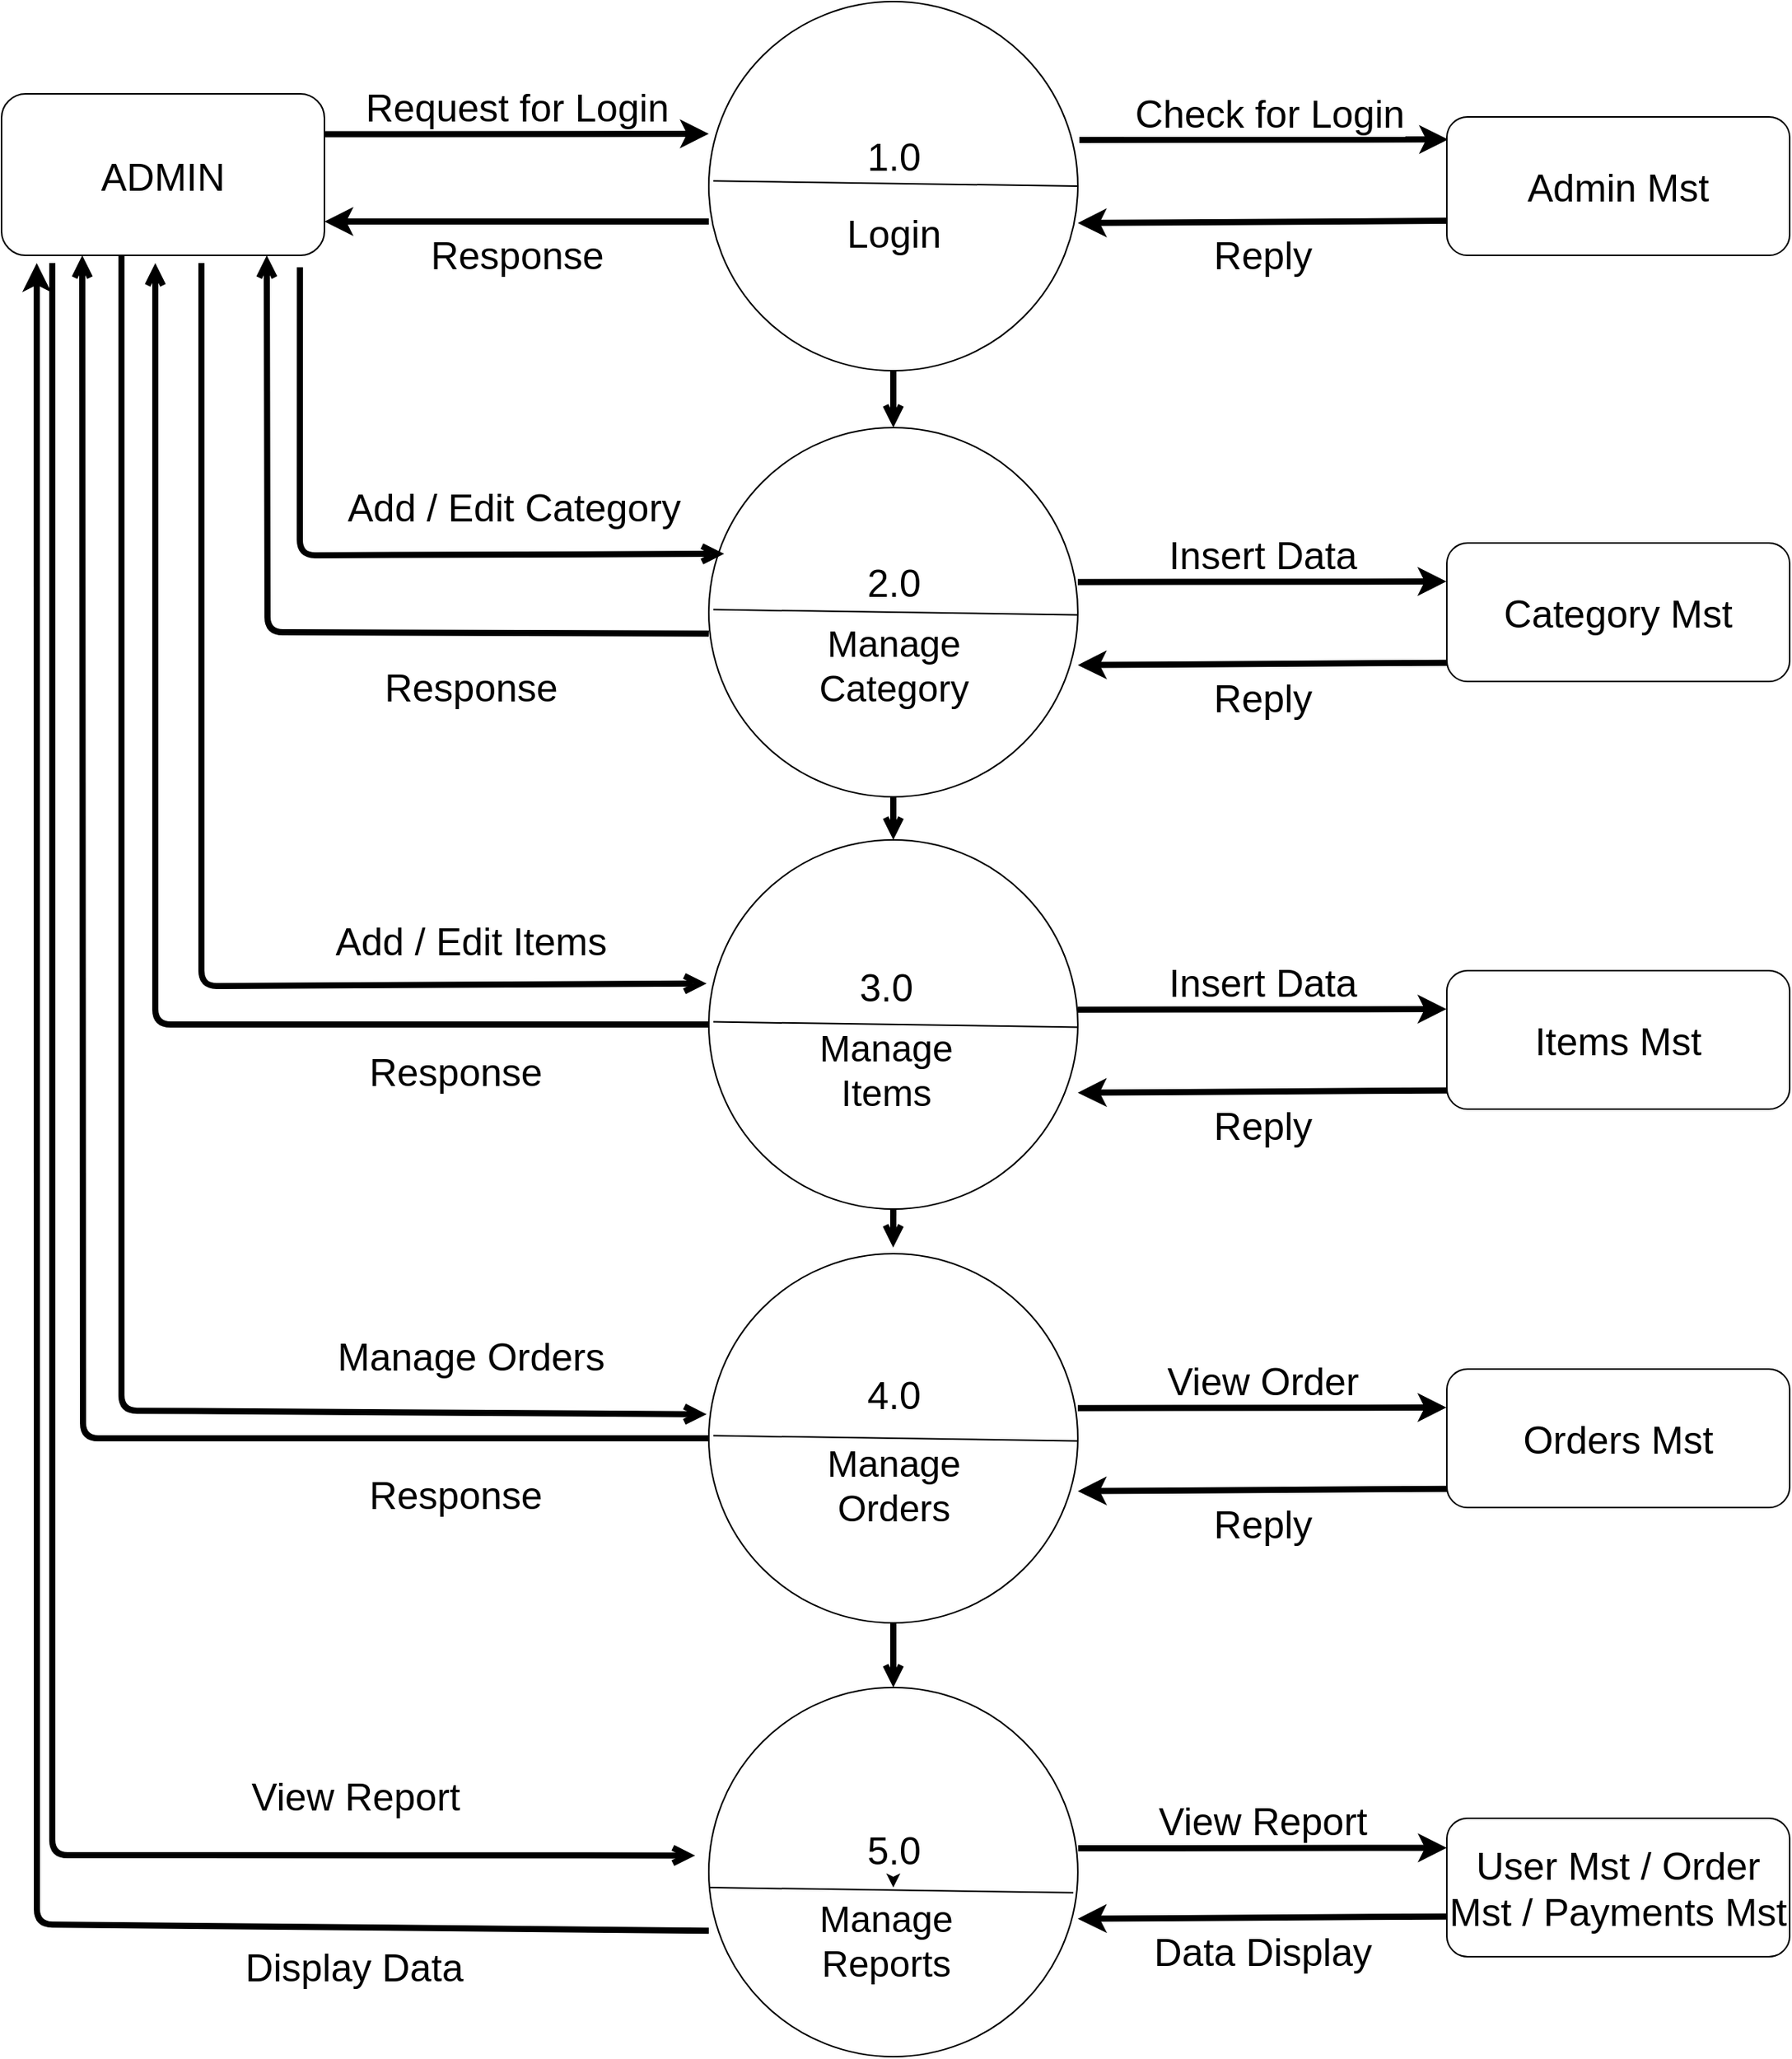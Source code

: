<mxfile>
    <diagram id="sujf4v-rWgCzgQQ87dnD" name="Page-1">
        <mxGraphModel dx="1707" dy="891" grid="1" gridSize="10" guides="1" tooltips="1" connect="1" arrows="1" fold="1" page="1" pageScale="1" pageWidth="1200" pageHeight="1920" math="0" shadow="0">
            <root>
                <mxCell id="0"/>
                <mxCell id="1" parent="0"/>
                <mxCell id="C_I8v56W9sGKnu4EjwUI-16" value="&lt;font style=&quot;font-size: 25px&quot;&gt;&amp;nbsp;Check for Login&lt;/font&gt;" style="edgeStyle=none;html=1;exitX=1;exitY=0.5;exitDx=0;exitDy=0;entryX=-0.001;entryY=0.163;entryDx=0;entryDy=0;entryPerimeter=0;verticalAlign=bottom;strokeWidth=4;rounded=1;" parent="1" edge="1">
                    <mxGeometry relative="1" as="geometry">
                        <mxPoint x="721" y="170" as="sourcePoint"/>
                        <mxPoint x="960.777" y="169.67" as="targetPoint"/>
                    </mxGeometry>
                </mxCell>
                <mxCell id="C_I8v56W9sGKnu4EjwUI-11" style="edgeStyle=none;html=1;exitX=0.5;exitY=1;exitDx=0;exitDy=0;entryX=0.5;entryY=0;entryDx=0;entryDy=0;fontSize=25;endArrow=open;endFill=0;strokeWidth=4;" parent="1" source="C_I8v56W9sGKnu4EjwUI-1" target="C_I8v56W9sGKnu4EjwUI-7" edge="1">
                    <mxGeometry relative="1" as="geometry"/>
                </mxCell>
                <mxCell id="C_I8v56W9sGKnu4EjwUI-1" value="" style="ellipse;whiteSpace=wrap;html=1;aspect=fixed;verticalAlign=bottom;" parent="1" vertex="1">
                    <mxGeometry x="480" y="80" width="240" height="240" as="geometry"/>
                </mxCell>
                <mxCell id="C_I8v56W9sGKnu4EjwUI-42" style="edgeStyle=none;html=1;fontSize=25;endArrow=open;endFill=0;entryX=0.75;entryY=1;entryDx=0;entryDy=0;exitX=0;exitY=0.558;exitDx=0;exitDy=0;exitPerimeter=0;strokeWidth=4;rounded=1;" parent="1" source="C_I8v56W9sGKnu4EjwUI-7" edge="1">
                    <mxGeometry relative="1" as="geometry">
                        <mxPoint x="192.5" y="245" as="targetPoint"/>
                        <mxPoint x="470" y="490" as="sourcePoint"/>
                        <Array as="points">
                            <mxPoint x="193" y="490"/>
                        </Array>
                    </mxGeometry>
                </mxCell>
                <mxCell id="C_I8v56W9sGKnu4EjwUI-22" style="edgeStyle=none;html=1;exitX=0.5;exitY=1;exitDx=0;exitDy=0;entryX=0.5;entryY=0;entryDx=0;entryDy=0;fontSize=25;endArrow=open;endFill=0;strokeWidth=4;" parent="1" source="C_I8v56W9sGKnu4EjwUI-7" target="C_I8v56W9sGKnu4EjwUI-46" edge="1">
                    <mxGeometry relative="1" as="geometry"/>
                </mxCell>
                <mxCell id="C_I8v56W9sGKnu4EjwUI-7" value="" style="ellipse;whiteSpace=wrap;html=1;aspect=fixed;" parent="1" vertex="1">
                    <mxGeometry x="480" y="357" width="240" height="240" as="geometry"/>
                </mxCell>
                <mxCell id="C_I8v56W9sGKnu4EjwUI-8" value="" style="ellipse;whiteSpace=wrap;html=1;aspect=fixed;" parent="1" vertex="1">
                    <mxGeometry x="480" y="1176" width="240" height="240" as="geometry"/>
                </mxCell>
                <mxCell id="C_I8v56W9sGKnu4EjwUI-15" value="&lt;font style=&quot;font-size: 25px&quot;&gt;Request for Login&lt;/font&gt;" style="edgeStyle=none;html=1;exitX=1;exitY=0.25;exitDx=0;exitDy=0;verticalAlign=bottom;strokeWidth=4;rounded=1;" parent="1" source="C_I8v56W9sGKnu4EjwUI-10" edge="1">
                    <mxGeometry relative="1" as="geometry">
                        <mxPoint x="480" y="166" as="targetPoint"/>
                    </mxGeometry>
                </mxCell>
                <mxCell id="C_I8v56W9sGKnu4EjwUI-39" style="edgeStyle=none;html=1;fontSize=25;endArrow=open;endFill=0;entryX=-0.008;entryY=0.455;entryDx=0;entryDy=0;entryPerimeter=0;strokeWidth=4;rounded=1;" parent="1" edge="1">
                    <mxGeometry relative="1" as="geometry">
                        <mxPoint x="53" y="250" as="sourcePoint"/>
                        <mxPoint x="471.08" y="1285.2" as="targetPoint"/>
                        <Array as="points">
                            <mxPoint x="53" y="1285"/>
                        </Array>
                    </mxGeometry>
                </mxCell>
                <mxCell id="C_I8v56W9sGKnu4EjwUI-43" style="edgeStyle=none;html=1;exitX=0.848;exitY=1.074;exitDx=0;exitDy=0;fontSize=25;endArrow=open;endFill=0;exitPerimeter=0;strokeWidth=4;rounded=1;" parent="1" edge="1">
                    <mxGeometry relative="1" as="geometry">
                        <mxPoint x="214.08" y="252.77" as="sourcePoint"/>
                        <mxPoint x="490" y="439" as="targetPoint"/>
                        <Array as="points">
                            <mxPoint x="214" y="440"/>
                        </Array>
                    </mxGeometry>
                </mxCell>
                <mxCell id="C_I8v56W9sGKnu4EjwUI-51" style="edgeStyle=none;html=1;exitX=0.5;exitY=1;exitDx=0;exitDy=0;entryX=-0.006;entryY=0.435;entryDx=0;entryDy=0;entryPerimeter=0;fontSize=25;endArrow=open;endFill=0;strokeWidth=4;rounded=1;" parent="1" target="C_I8v56W9sGKnu4EjwUI-47" edge="1">
                    <mxGeometry relative="1" as="geometry">
                        <mxPoint x="98" y="245.0" as="sourcePoint"/>
                        <mxPoint x="454.44" y="995.52" as="targetPoint"/>
                        <Array as="points">
                            <mxPoint x="98" y="996"/>
                        </Array>
                    </mxGeometry>
                </mxCell>
                <mxCell id="C_I8v56W9sGKnu4EjwUI-53" style="edgeStyle=none;html=1;entryX=-0.006;entryY=0.389;entryDx=0;entryDy=0;entryPerimeter=0;fontSize=25;endArrow=open;endFill=0;strokeWidth=4;rounded=1;" parent="1" target="C_I8v56W9sGKnu4EjwUI-46" edge="1">
                    <mxGeometry relative="1" as="geometry">
                        <mxPoint x="150" y="250" as="sourcePoint"/>
                        <Array as="points">
                            <mxPoint x="150" y="720"/>
                        </Array>
                    </mxGeometry>
                </mxCell>
                <mxCell id="C_I8v56W9sGKnu4EjwUI-10" value="&lt;font style=&quot;font-size: 25px&quot;&gt;ADMIN&lt;/font&gt;" style="rounded=1;whiteSpace=wrap;html=1;" parent="1" vertex="1">
                    <mxGeometry x="20" y="140" width="210" height="105" as="geometry"/>
                </mxCell>
                <mxCell id="C_I8v56W9sGKnu4EjwUI-12" value="&lt;font style=&quot;font-size: 25px&quot;&gt;User Mst / Order Mst / Payments Mst&lt;/font&gt;" style="rounded=1;whiteSpace=wrap;html=1;" parent="1" vertex="1">
                    <mxGeometry x="960" y="1261" width="223" height="90" as="geometry"/>
                </mxCell>
                <mxCell id="C_I8v56W9sGKnu4EjwUI-13" value="&lt;font style=&quot;font-size: 25px&quot;&gt;Category Mst&lt;/font&gt;" style="rounded=1;whiteSpace=wrap;html=1;" parent="1" vertex="1">
                    <mxGeometry x="960" y="432" width="223" height="90" as="geometry"/>
                </mxCell>
                <mxCell id="C_I8v56W9sGKnu4EjwUI-17" value="&lt;span style=&quot;font-size: 25px&quot;&gt;Reply&lt;/span&gt;" style="edgeStyle=none;html=1;exitX=0;exitY=0.75;exitDx=0;exitDy=0;entryX=1;entryY=0.5;entryDx=0;entryDy=0;verticalAlign=top;strokeWidth=4;rounded=1;" parent="1" source="C_I8v56W9sGKnu4EjwUI-14" edge="1">
                    <mxGeometry relative="1" as="geometry">
                        <mxPoint x="933" y="224" as="sourcePoint"/>
                        <mxPoint x="720" y="224" as="targetPoint"/>
                    </mxGeometry>
                </mxCell>
                <mxCell id="C_I8v56W9sGKnu4EjwUI-14" value="&lt;font style=&quot;font-size: 25px&quot;&gt;Admin Mst&lt;/font&gt;" style="rounded=1;whiteSpace=wrap;html=1;" parent="1" vertex="1">
                    <mxGeometry x="960" y="155" width="223" height="90" as="geometry"/>
                </mxCell>
                <mxCell id="C_I8v56W9sGKnu4EjwUI-18" value="&lt;font style=&quot;font-size: 25px&quot;&gt;Response&lt;/font&gt;" style="edgeStyle=none;html=1;exitX=0;exitY=0.5;exitDx=0;exitDy=0;verticalAlign=top;strokeWidth=4;rounded=1;" parent="1" edge="1">
                    <mxGeometry relative="1" as="geometry">
                        <mxPoint x="480" y="223" as="sourcePoint"/>
                        <mxPoint x="230" y="223" as="targetPoint"/>
                    </mxGeometry>
                </mxCell>
                <mxCell id="C_I8v56W9sGKnu4EjwUI-19" value="" style="endArrow=none;html=1;fontSize=25;exitX=0.083;exitY=0.365;exitDx=0;exitDy=0;exitPerimeter=0;entryX=1;entryY=0.5;entryDx=0;entryDy=0;" parent="1" target="C_I8v56W9sGKnu4EjwUI-1" edge="1">
                    <mxGeometry width="50" height="50" relative="1" as="geometry">
                        <mxPoint x="482.92" y="196.6" as="sourcePoint"/>
                        <mxPoint x="583" y="196.5" as="targetPoint"/>
                    </mxGeometry>
                </mxCell>
                <mxCell id="C_I8v56W9sGKnu4EjwUI-20" value="" style="endArrow=none;html=1;fontSize=25;exitX=0.083;exitY=0.365;exitDx=0;exitDy=0;exitPerimeter=0;entryX=1;entryY=0.5;entryDx=0;entryDy=0;" parent="1" edge="1">
                    <mxGeometry width="50" height="50" relative="1" as="geometry">
                        <mxPoint x="480.0" y="1306" as="sourcePoint"/>
                        <mxPoint x="717.08" y="1309.4" as="targetPoint"/>
                    </mxGeometry>
                </mxCell>
                <mxCell id="C_I8v56W9sGKnu4EjwUI-21" value="" style="endArrow=none;html=1;fontSize=25;exitX=0.083;exitY=0.365;exitDx=0;exitDy=0;exitPerimeter=0;entryX=1;entryY=0.5;entryDx=0;entryDy=0;" parent="1" edge="1">
                    <mxGeometry width="50" height="50" relative="1" as="geometry">
                        <mxPoint x="482.92" y="475.3" as="sourcePoint"/>
                        <mxPoint x="720" y="478.7" as="targetPoint"/>
                    </mxGeometry>
                </mxCell>
                <mxCell id="C_I8v56W9sGKnu4EjwUI-23" value="1.0" style="text;html=1;align=center;verticalAlign=middle;resizable=0;points=[];autosize=1;strokeColor=none;fillColor=none;fontSize=25;" parent="1" vertex="1">
                    <mxGeometry x="575" y="160" width="50" height="40" as="geometry"/>
                </mxCell>
                <mxCell id="C_I8v56W9sGKnu4EjwUI-24" value="Login" style="text;html=1;align=center;verticalAlign=middle;resizable=0;points=[];autosize=1;strokeColor=none;fillColor=none;fontSize=25;" parent="1" vertex="1">
                    <mxGeometry x="560" y="210" width="80" height="40" as="geometry"/>
                </mxCell>
                <mxCell id="C_I8v56W9sGKnu4EjwUI-25" value="2.0&lt;span style=&quot;color: rgba(0 , 0 , 0 , 0) ; font-family: monospace ; font-size: 0px&quot;&gt;%3CmxGraphModel%3E%3Croot%3E%3CmxCell%20id%3D%220%22%2F%3E%3CmxCell%20id%3D%221%22%20parent%3D%220%22%2F%3E%3CmxCell%20id%3D%222%22%20value%3D%22%22%20style%3D%22endArrow%3Dnone%3Bhtml%3D1%3BfontSize%3D25%3BexitX%3D0.083%3BexitY%3D0.365%3BexitDx%3D0%3BexitDy%3D0%3BexitPerimeter%3D0%3BentryX%3D1%3BentryY%3D0.5%3BentryDx%3D0%3BentryDy%3D0%3B%22%20edge%3D%221%22%20parent%3D%221%22%3E%3CmxGeometry%20width%3D%2250%22%20height%3D%2250%22%20relative%3D%221%22%20as%3D%22geometry%22%3E%3CmxPoint%20x%3D%22482.92%22%20y%3D%22196.6%22%20as%3D%22sourcePoint%22%2F%3E%3CmxPoint%20x%3D%22720%22%20y%3D%22200%22%20as%3D%22targetPoint%22%2F%3E%3C%2FmxGeometry%3E%3C%2FmxCell%3E%3C%2Froot%3E%3C%2FmxGraphModel%3E&lt;/span&gt;&lt;span style=&quot;color: rgba(0 , 0 , 0 , 0) ; font-family: monospace ; font-size: 0px&quot;&gt;%3CmxGraphModel%3E%3Croot%3E%3CmxCell%20id%3D%220%22%2F%3E%3CmxCell%20id%3D%221%22%20parent%3D%220%22%2F%3E%3CmxCell%20id%3D%222%22%20value%3D%22%22%20style%3D%22endArrow%3Dnone%3Bhtml%3D1%3BfontSize%3D25%3BexitX%3D0.083%3BexitY%3D0.365%3BexitDx%3D0%3BexitDy%3D0%3BexitPerimeter%3D0%3BentryX%3D1%3BentryY%3D0.5%3BentryDx%3D0%3BentryDy%3D0%3B%22%20edge%3D%221%22%20parent%3D%221%22%3E%3CmxGeometry%20width%3D%2250%22%20height%3D%2250%22%20relative%3D%221%22%20as%3D%22geometry%22%3E%3CmxPoint%20x%3D%22482.92%22%20y%3D%22196.6%22%20as%3D%22sourcePoint%22%2F%3E%3CmxPoint%20x%3D%22720%22%20y%3D%22200%22%20as%3D%22targetPoint%22%2F%3E%3C%2FmxGeometry%3E%3C%2FmxCell%3E%3C%2Froot%3E%3C%2FmxGraphModel%3E&lt;/span&gt;" style="text;html=1;align=center;verticalAlign=middle;resizable=0;points=[];autosize=1;strokeColor=none;fillColor=none;fontSize=25;" parent="1" vertex="1">
                    <mxGeometry x="575" y="437" width="50" height="40" as="geometry"/>
                </mxCell>
                <mxCell id="C_I8v56W9sGKnu4EjwUI-34" value="" style="edgeStyle=none;html=1;fontSize=17;" parent="1" source="C_I8v56W9sGKnu4EjwUI-26" edge="1">
                    <mxGeometry relative="1" as="geometry">
                        <mxPoint x="600" y="1306" as="targetPoint"/>
                    </mxGeometry>
                </mxCell>
                <mxCell id="C_I8v56W9sGKnu4EjwUI-26" value="5.0" style="text;html=1;align=center;verticalAlign=middle;resizable=0;points=[];autosize=1;strokeColor=none;fillColor=none;fontSize=25;" parent="1" vertex="1">
                    <mxGeometry x="575" y="1261" width="50" height="40" as="geometry"/>
                </mxCell>
                <mxCell id="C_I8v56W9sGKnu4EjwUI-27" value="&lt;font style=&quot;font-size: 24px&quot;&gt;Manage&lt;br&gt;Category&lt;/font&gt;" style="text;html=1;align=center;verticalAlign=middle;resizable=0;points=[];autosize=1;strokeColor=none;fillColor=none;fontSize=17;" parent="1" vertex="1">
                    <mxGeometry x="545" y="487" width="110" height="50" as="geometry"/>
                </mxCell>
                <mxCell id="C_I8v56W9sGKnu4EjwUI-30" value="&lt;font style=&quot;font-size: 25px&quot;&gt;Data Display&lt;/font&gt;" style="edgeStyle=none;html=1;exitX=0;exitY=0.75;exitDx=0;exitDy=0;entryX=1;entryY=0.5;entryDx=0;entryDy=0;verticalAlign=top;strokeWidth=4;rounded=1;" parent="1" edge="1">
                    <mxGeometry relative="1" as="geometry">
                        <mxPoint x="960" y="1324.83" as="sourcePoint"/>
                        <mxPoint x="720" y="1326.33" as="targetPoint"/>
                    </mxGeometry>
                </mxCell>
                <mxCell id="C_I8v56W9sGKnu4EjwUI-31" value="&lt;font&gt;&lt;font style=&quot;font-size: 25px&quot;&gt;Insert Data&lt;/font&gt;&lt;br&gt;&lt;/font&gt;" style="edgeStyle=none;html=1;exitX=1;exitY=0.5;exitDx=0;exitDy=0;entryX=-0.001;entryY=0.163;entryDx=0;entryDy=0;entryPerimeter=0;verticalAlign=bottom;strokeWidth=4;rounded=1;" parent="1" edge="1">
                    <mxGeometry relative="1" as="geometry">
                        <mxPoint x="720" y="457.33" as="sourcePoint"/>
                        <mxPoint x="959.777" y="457.0" as="targetPoint"/>
                    </mxGeometry>
                </mxCell>
                <mxCell id="C_I8v56W9sGKnu4EjwUI-32" value="&lt;font style=&quot;font-size: 25px&quot;&gt;Reply&lt;/font&gt;" style="edgeStyle=none;html=1;exitX=0;exitY=0.75;exitDx=0;exitDy=0;entryX=1;entryY=0.5;entryDx=0;entryDy=0;verticalAlign=top;strokeWidth=4;rounded=1;" parent="1" edge="1">
                    <mxGeometry relative="1" as="geometry">
                        <mxPoint x="960" y="509.83" as="sourcePoint"/>
                        <mxPoint x="720" y="511.33" as="targetPoint"/>
                    </mxGeometry>
                </mxCell>
                <mxCell id="C_I8v56W9sGKnu4EjwUI-36" value="&lt;font&gt;&lt;font style=&quot;font-size: 25px&quot;&gt;View Report&lt;/font&gt;&lt;br&gt;&lt;/font&gt;" style="edgeStyle=none;html=1;exitX=1;exitY=0.5;exitDx=0;exitDy=0;entryX=-0.001;entryY=0.163;entryDx=0;entryDy=0;entryPerimeter=0;verticalAlign=bottom;strokeWidth=4;rounded=1;" parent="1" edge="1">
                    <mxGeometry relative="1" as="geometry">
                        <mxPoint x="720.22" y="1280.56" as="sourcePoint"/>
                        <mxPoint x="959.997" y="1280.23" as="targetPoint"/>
                    </mxGeometry>
                </mxCell>
                <mxCell id="C_I8v56W9sGKnu4EjwUI-37" value="" style="endArrow=classic;html=1;fontSize=25;entryX=0.19;entryY=1.048;entryDx=0;entryDy=0;entryPerimeter=0;exitX=0;exitY=0.663;exitDx=0;exitDy=0;exitPerimeter=0;strokeWidth=4;rounded=1;" parent="1" edge="1">
                    <mxGeometry width="50" height="50" relative="1" as="geometry">
                        <mxPoint x="480" y="1334.08" as="sourcePoint"/>
                        <mxPoint x="42.9" y="250.0" as="targetPoint"/>
                        <Array as="points">
                            <mxPoint x="43" y="1330"/>
                            <mxPoint x="43" y="1188.96"/>
                        </Array>
                    </mxGeometry>
                </mxCell>
                <mxCell id="C_I8v56W9sGKnu4EjwUI-40" value="View Report" style="text;html=1;align=center;verticalAlign=middle;resizable=0;points=[];autosize=1;strokeColor=none;fillColor=none;fontSize=25;" parent="1" vertex="1">
                    <mxGeometry x="175" y="1226" width="150" height="40" as="geometry"/>
                </mxCell>
                <mxCell id="C_I8v56W9sGKnu4EjwUI-41" value="Display Data" style="text;html=1;align=center;verticalAlign=middle;resizable=0;points=[];autosize=1;strokeColor=none;fillColor=none;fontSize=25;" parent="1" vertex="1">
                    <mxGeometry x="169" y="1337" width="160" height="40" as="geometry"/>
                </mxCell>
                <mxCell id="C_I8v56W9sGKnu4EjwUI-45" value="Response" style="text;html=1;align=center;verticalAlign=middle;resizable=0;points=[];autosize=1;strokeColor=none;fillColor=none;fontSize=25;" parent="1" vertex="1">
                    <mxGeometry x="260" y="505" width="130" height="40" as="geometry"/>
                </mxCell>
                <mxCell id="C_I8v56W9sGKnu4EjwUI-52" style="edgeStyle=none;html=1;exitX=0;exitY=0.5;exitDx=0;exitDy=0;fontSize=25;endArrow=open;endFill=0;strokeWidth=4;rounded=1;" parent="1" source="C_I8v56W9sGKnu4EjwUI-46" edge="1">
                    <mxGeometry relative="1" as="geometry">
                        <mxPoint x="120" y="250.0" as="targetPoint"/>
                        <Array as="points">
                            <mxPoint x="120" y="745"/>
                        </Array>
                    </mxGeometry>
                </mxCell>
                <mxCell id="C_I8v56W9sGKnu4EjwUI-28" style="edgeStyle=none;html=1;exitX=0.5;exitY=1;exitDx=0;exitDy=0;fontSize=25;endArrow=open;endFill=0;strokeWidth=4;" parent="1" source="C_I8v56W9sGKnu4EjwUI-46" edge="1">
                    <mxGeometry relative="1" as="geometry">
                        <mxPoint x="599.909" y="890" as="targetPoint"/>
                    </mxGeometry>
                </mxCell>
                <mxCell id="C_I8v56W9sGKnu4EjwUI-46" value="" style="ellipse;whiteSpace=wrap;html=1;aspect=fixed;verticalAlign=bottom;" parent="1" vertex="1">
                    <mxGeometry x="480" y="625" width="240" height="240" as="geometry"/>
                </mxCell>
                <mxCell id="C_I8v56W9sGKnu4EjwUI-50" style="edgeStyle=none;html=1;exitX=0;exitY=0.5;exitDx=0;exitDy=0;entryX=0.25;entryY=1;entryDx=0;entryDy=0;fontSize=25;endArrow=open;endFill=0;strokeWidth=4;rounded=1;" parent="1" source="C_I8v56W9sGKnu4EjwUI-47" target="C_I8v56W9sGKnu4EjwUI-10" edge="1">
                    <mxGeometry relative="1" as="geometry">
                        <Array as="points">
                            <mxPoint x="73" y="1014"/>
                        </Array>
                    </mxGeometry>
                </mxCell>
                <mxCell id="C_I8v56W9sGKnu4EjwUI-29" style="edgeStyle=none;html=1;exitX=0.5;exitY=1;exitDx=0;exitDy=0;entryX=0.5;entryY=0;entryDx=0;entryDy=0;fontSize=25;endArrow=open;endFill=0;strokeWidth=4;" parent="1" source="C_I8v56W9sGKnu4EjwUI-47" target="C_I8v56W9sGKnu4EjwUI-8" edge="1">
                    <mxGeometry relative="1" as="geometry"/>
                </mxCell>
                <mxCell id="C_I8v56W9sGKnu4EjwUI-47" value="" style="ellipse;whiteSpace=wrap;html=1;aspect=fixed;verticalAlign=bottom;" parent="1" vertex="1">
                    <mxGeometry x="480" y="894" width="240" height="240" as="geometry"/>
                </mxCell>
                <mxCell id="C_I8v56W9sGKnu4EjwUI-48" value="" style="endArrow=none;html=1;fontSize=25;exitX=0.083;exitY=0.365;exitDx=0;exitDy=0;exitPerimeter=0;entryX=1;entryY=0.5;entryDx=0;entryDy=0;" parent="1" edge="1">
                    <mxGeometry width="50" height="50" relative="1" as="geometry">
                        <mxPoint x="482.92" y="1012.3" as="sourcePoint"/>
                        <mxPoint x="720.0" y="1015.7" as="targetPoint"/>
                    </mxGeometry>
                </mxCell>
                <mxCell id="C_I8v56W9sGKnu4EjwUI-49" value="" style="endArrow=none;html=1;fontSize=25;exitX=0.083;exitY=0.365;exitDx=0;exitDy=0;exitPerimeter=0;entryX=1;entryY=0.5;entryDx=0;entryDy=0;" parent="1" edge="1">
                    <mxGeometry width="50" height="50" relative="1" as="geometry">
                        <mxPoint x="482.92" y="743.3" as="sourcePoint"/>
                        <mxPoint x="720.0" y="746.7" as="targetPoint"/>
                    </mxGeometry>
                </mxCell>
                <mxCell id="C_I8v56W9sGKnu4EjwUI-54" value="&lt;font style=&quot;font-size: 25px&quot;&gt;Items Mst&lt;/font&gt;" style="rounded=1;whiteSpace=wrap;html=1;" parent="1" vertex="1">
                    <mxGeometry x="960" y="710" width="223" height="90" as="geometry"/>
                </mxCell>
                <mxCell id="C_I8v56W9sGKnu4EjwUI-55" value="&lt;font&gt;&lt;font style=&quot;font-size: 25px&quot;&gt;Insert Data&lt;/font&gt;&lt;br&gt;&lt;/font&gt;" style="edgeStyle=none;html=1;exitX=1;exitY=0.5;exitDx=0;exitDy=0;entryX=-0.001;entryY=0.163;entryDx=0;entryDy=0;entryPerimeter=0;verticalAlign=bottom;strokeWidth=4;rounded=1;" parent="1" edge="1">
                    <mxGeometry relative="1" as="geometry">
                        <mxPoint x="720.0" y="735.33" as="sourcePoint"/>
                        <mxPoint x="959.777" y="735.0" as="targetPoint"/>
                    </mxGeometry>
                </mxCell>
                <mxCell id="C_I8v56W9sGKnu4EjwUI-56" value="&lt;font style=&quot;font-size: 25px&quot;&gt;Reply&lt;/font&gt;" style="edgeStyle=none;html=1;exitX=0;exitY=0.75;exitDx=0;exitDy=0;entryX=1;entryY=0.5;entryDx=0;entryDy=0;verticalAlign=top;strokeWidth=4;rounded=1;" parent="1" edge="1">
                    <mxGeometry relative="1" as="geometry">
                        <mxPoint x="960" y="787.83" as="sourcePoint"/>
                        <mxPoint x="720.0" y="789.33" as="targetPoint"/>
                    </mxGeometry>
                </mxCell>
                <mxCell id="C_I8v56W9sGKnu4EjwUI-60" value="&lt;span style=&quot;font-size: 25px&quot;&gt;Orders Mst&lt;/span&gt;" style="rounded=1;whiteSpace=wrap;html=1;" parent="1" vertex="1">
                    <mxGeometry x="960" y="969" width="223" height="90" as="geometry"/>
                </mxCell>
                <mxCell id="C_I8v56W9sGKnu4EjwUI-61" value="&lt;font&gt;&lt;font style=&quot;font-size: 25px&quot;&gt;View Order&lt;/font&gt;&lt;br&gt;&lt;/font&gt;" style="edgeStyle=none;html=1;exitX=1;exitY=0.5;exitDx=0;exitDy=0;entryX=-0.001;entryY=0.163;entryDx=0;entryDy=0;entryPerimeter=0;verticalAlign=bottom;strokeWidth=4;rounded=1;" parent="1" edge="1">
                    <mxGeometry relative="1" as="geometry">
                        <mxPoint x="720.0" y="994.33" as="sourcePoint"/>
                        <mxPoint x="959.777" y="994.0" as="targetPoint"/>
                    </mxGeometry>
                </mxCell>
                <mxCell id="C_I8v56W9sGKnu4EjwUI-62" value="&lt;font style=&quot;font-size: 25px&quot;&gt;Reply&lt;/font&gt;" style="edgeStyle=none;html=1;exitX=0;exitY=0.75;exitDx=0;exitDy=0;entryX=1;entryY=0.5;entryDx=0;entryDy=0;verticalAlign=top;strokeWidth=4;rounded=1;" parent="1" edge="1">
                    <mxGeometry relative="1" as="geometry">
                        <mxPoint x="960" y="1046.83" as="sourcePoint"/>
                        <mxPoint x="720.0" y="1048.33" as="targetPoint"/>
                    </mxGeometry>
                </mxCell>
                <mxCell id="C_I8v56W9sGKnu4EjwUI-63" value="3.0" style="text;html=1;align=center;verticalAlign=middle;resizable=0;points=[];autosize=1;strokeColor=none;fillColor=none;fontSize=25;" parent="1" vertex="1">
                    <mxGeometry x="570" y="700" width="50" height="40" as="geometry"/>
                </mxCell>
                <mxCell id="C_I8v56W9sGKnu4EjwUI-64" value="4.0" style="text;html=1;align=center;verticalAlign=middle;resizable=0;points=[];autosize=1;strokeColor=none;fillColor=none;fontSize=25;" parent="1" vertex="1">
                    <mxGeometry x="575" y="965" width="50" height="40" as="geometry"/>
                </mxCell>
                <mxCell id="C_I8v56W9sGKnu4EjwUI-65" value="&lt;font style=&quot;font-size: 24px&quot;&gt;Manage&lt;br&gt;Items&lt;br&gt;&lt;/font&gt;" style="text;html=1;align=center;verticalAlign=middle;resizable=0;points=[];autosize=1;strokeColor=none;fillColor=none;fontSize=17;" parent="1" vertex="1">
                    <mxGeometry x="545" y="750" width="100" height="50" as="geometry"/>
                </mxCell>
                <mxCell id="C_I8v56W9sGKnu4EjwUI-66" value="&lt;font style=&quot;font-size: 24px&quot;&gt;Manage&lt;br&gt;Orders&lt;br&gt;&lt;/font&gt;" style="text;html=1;align=center;verticalAlign=middle;resizable=0;points=[];autosize=1;strokeColor=none;fillColor=none;fontSize=17;" parent="1" vertex="1">
                    <mxGeometry x="550" y="1020" width="100" height="50" as="geometry"/>
                </mxCell>
                <mxCell id="C_I8v56W9sGKnu4EjwUI-67" value="&lt;font style=&quot;font-size: 24px&quot;&gt;Manage&lt;br&gt;Reports&lt;br&gt;&lt;/font&gt;" style="text;html=1;align=center;verticalAlign=middle;resizable=0;points=[];autosize=1;strokeColor=none;fillColor=none;fontSize=17;" parent="1" vertex="1">
                    <mxGeometry x="545" y="1316" width="100" height="50" as="geometry"/>
                </mxCell>
                <mxCell id="C_I8v56W9sGKnu4EjwUI-2" value="Add / Edit Category" style="text;html=1;align=center;verticalAlign=middle;resizable=0;points=[];autosize=1;strokeColor=none;fillColor=none;fontSize=25;" parent="1" vertex="1">
                    <mxGeometry x="238" y="388" width="230" height="40" as="geometry"/>
                </mxCell>
                <mxCell id="C_I8v56W9sGKnu4EjwUI-3" value="Add / Edit Items" style="text;html=1;align=center;verticalAlign=middle;resizable=0;points=[];autosize=1;strokeColor=none;fillColor=none;fontSize=25;" parent="1" vertex="1">
                    <mxGeometry x="230" y="670" width="190" height="40" as="geometry"/>
                </mxCell>
                <mxCell id="C_I8v56W9sGKnu4EjwUI-4" value="Manage Orders" style="text;html=1;align=center;verticalAlign=middle;resizable=0;points=[];autosize=1;strokeColor=none;fillColor=none;fontSize=25;" parent="1" vertex="1">
                    <mxGeometry x="230" y="940" width="190" height="40" as="geometry"/>
                </mxCell>
                <mxCell id="C_I8v56W9sGKnu4EjwUI-5" value="Response" style="text;html=1;align=center;verticalAlign=middle;resizable=0;points=[];autosize=1;strokeColor=none;fillColor=none;fontSize=25;" parent="1" vertex="1">
                    <mxGeometry x="250" y="1030" width="130" height="40" as="geometry"/>
                </mxCell>
                <mxCell id="C_I8v56W9sGKnu4EjwUI-6" value="Response" style="text;html=1;align=center;verticalAlign=middle;resizable=0;points=[];autosize=1;strokeColor=none;fillColor=none;fontSize=25;" parent="1" vertex="1">
                    <mxGeometry x="250" y="755" width="130" height="40" as="geometry"/>
                </mxCell>
            </root>
        </mxGraphModel>
    </diagram>
</mxfile>